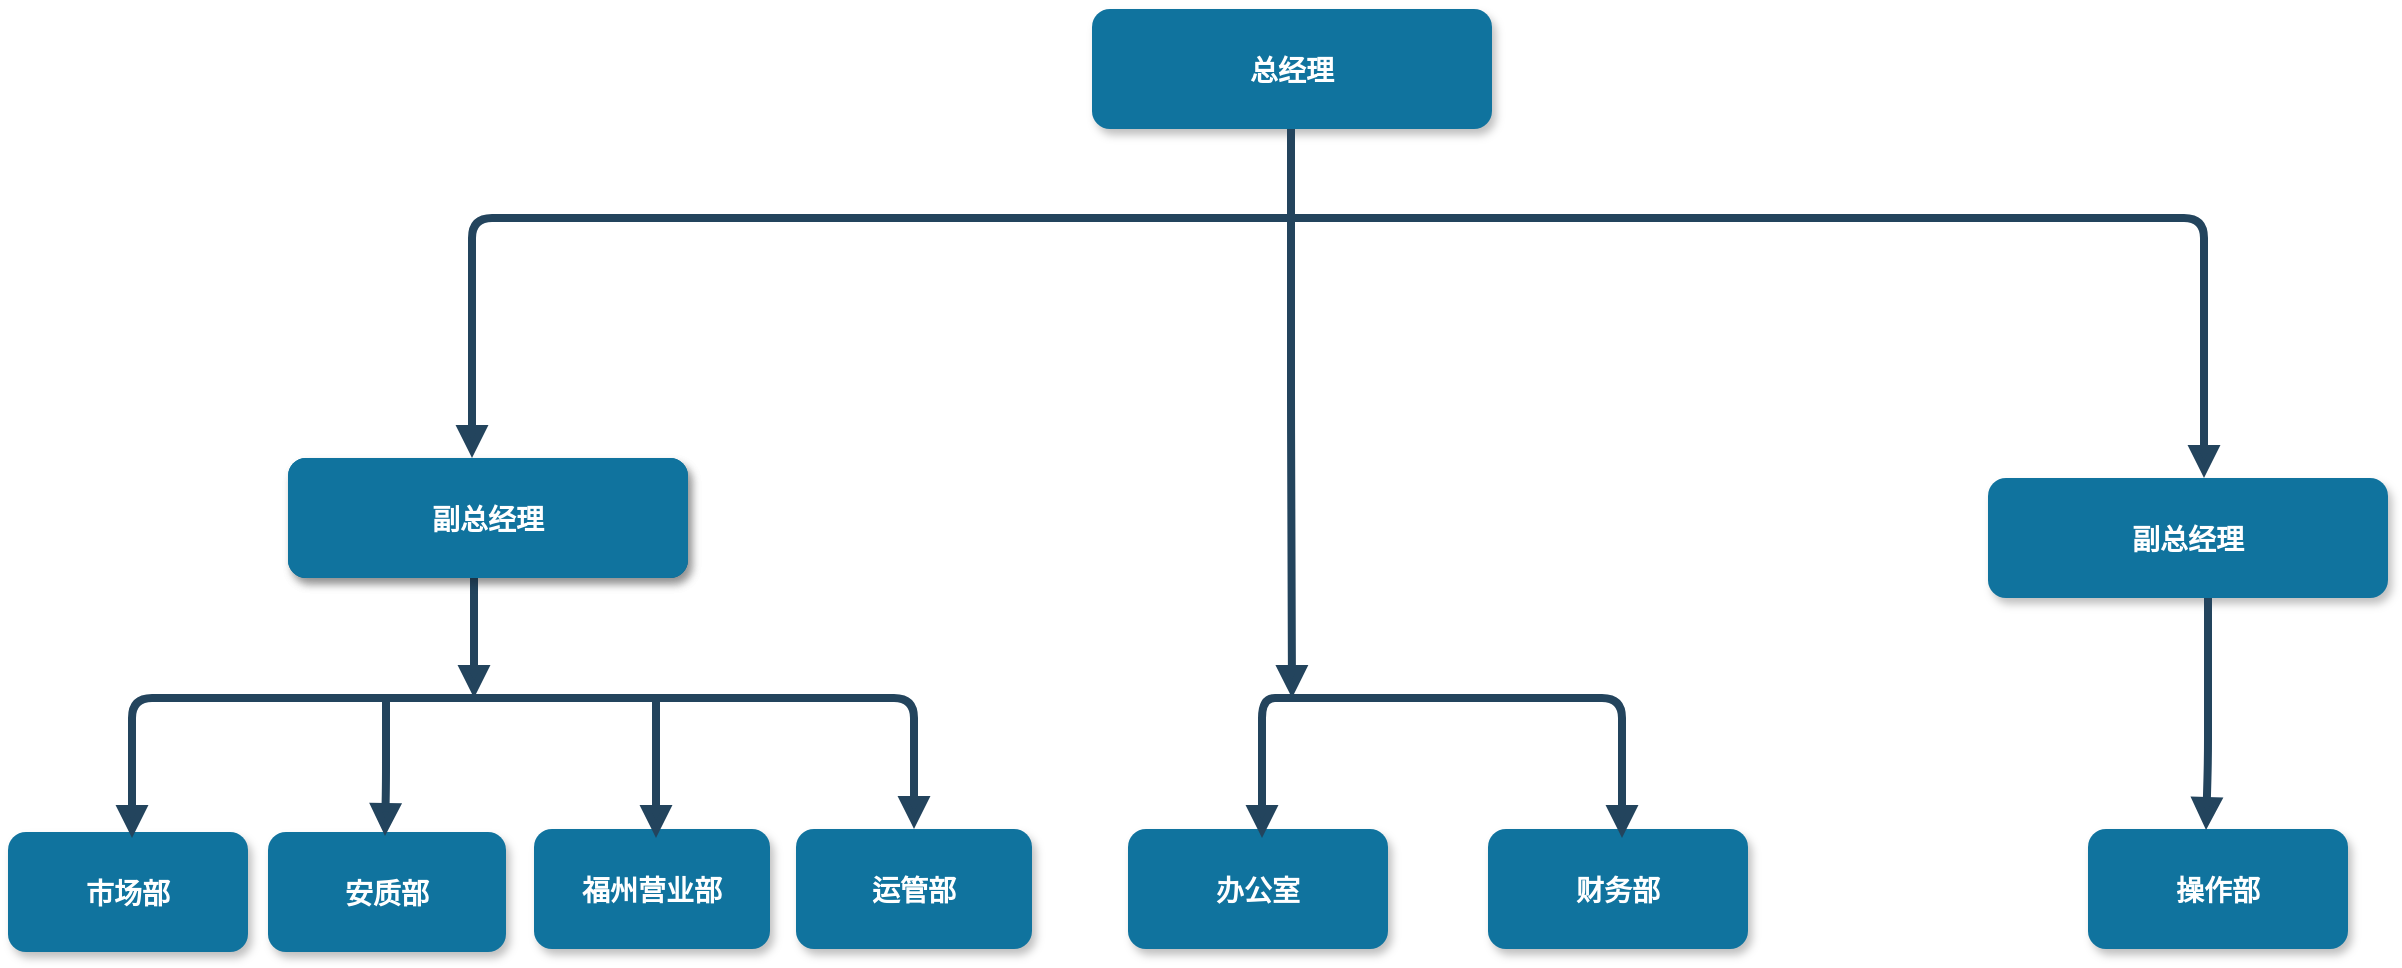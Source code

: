 <mxfile version="14.5.4" type="github">
  <diagram name="Page-1" id="97916047-d0de-89f5-080d-49f4d83e522f">
    <mxGraphModel dx="1422" dy="762" grid="1" gridSize="10" guides="1" tooltips="1" connect="1" arrows="1" fold="1" page="1" pageScale="1.5" pageWidth="1169" pageHeight="827" background="#ffffff" math="0" shadow="0">
      <root>
        <mxCell id="0" />
        <mxCell id="1" parent="0" />
        <mxCell id="2" value="总经理" style="rounded=1;fillColor=#10739E;strokeColor=none;shadow=1;gradientColor=none;fontStyle=1;fontColor=#FFFFFF;fontSize=14;" parent="1" vertex="1">
          <mxGeometry x="712" y="205.5" width="200" height="60" as="geometry" />
        </mxCell>
        <mxCell id="4" value="副总经理" style="rounded=1;fillColor=#10739E;strokeColor=none;shadow=1;gradientColor=none;fontStyle=1;fontColor=#FFFFFF;fontSize=14;" parent="1" vertex="1">
          <mxGeometry x="310" y="430" width="200" height="60" as="geometry" />
        </mxCell>
        <mxCell id="7" value="副总经理" style="rounded=1;fillColor=#10739E;strokeColor=none;shadow=1;gradientColor=none;fontStyle=1;fontColor=#FFFFFF;fontSize=14;" parent="1" vertex="1">
          <mxGeometry x="1160" y="440" width="200" height="60" as="geometry" />
        </mxCell>
        <mxCell id="8" value="市场部" style="rounded=1;fillColor=#10739E;strokeColor=none;shadow=1;gradientColor=none;fontStyle=1;fontColor=#FFFFFF;fontSize=14;" parent="1" vertex="1">
          <mxGeometry x="170" y="617" width="120" height="60" as="geometry" />
        </mxCell>
        <mxCell id="9" value="安质部" style="rounded=1;fillColor=#10739E;strokeColor=none;shadow=1;gradientColor=none;fontStyle=1;fontColor=#FFFFFF;fontSize=14;" parent="1" vertex="1">
          <mxGeometry x="300" y="617" width="119" height="60" as="geometry" />
        </mxCell>
        <mxCell id="13" value="运管部" style="rounded=1;fillColor=#10739E;strokeColor=none;shadow=1;gradientColor=none;fontStyle=1;fontColor=#FFFFFF;fontSize=14;" parent="1" vertex="1">
          <mxGeometry x="564" y="615.5" width="118" height="60" as="geometry" />
        </mxCell>
        <mxCell id="14" value="福州营业部" style="rounded=1;fillColor=#10739E;strokeColor=none;shadow=1;gradientColor=none;fontStyle=1;fontColor=#FFFFFF;fontSize=14;" parent="1" vertex="1">
          <mxGeometry x="433" y="615.5" width="118" height="60" as="geometry" />
        </mxCell>
        <mxCell id="18" value="办公室" style="rounded=1;fillColor=#10739E;strokeColor=none;shadow=1;gradientColor=none;fontStyle=1;fontColor=#FFFFFF;fontSize=14;" parent="1" vertex="1">
          <mxGeometry x="730" y="615.5" width="130" height="60" as="geometry" />
        </mxCell>
        <mxCell id="21" value="财务部" style="rounded=1;fillColor=#10739E;strokeColor=none;shadow=1;gradientColor=none;fontStyle=1;fontColor=#FFFFFF;fontSize=14;" parent="1" vertex="1">
          <mxGeometry x="910" y="615.5" width="130" height="60" as="geometry" />
        </mxCell>
        <mxCell id="23" value="操作部" style="rounded=1;fillColor=#10739E;strokeColor=none;shadow=1;gradientColor=none;fontStyle=1;fontColor=#FFFFFF;fontSize=14;" parent="1" vertex="1">
          <mxGeometry x="1210" y="615.5" width="130" height="60" as="geometry" />
        </mxCell>
        <mxCell id="31" value="" style="edgeStyle=elbowEdgeStyle;elbow=vertical;strokeWidth=4;endArrow=block;endFill=1;fontStyle=1;strokeColor=#23445D;" parent="1" edge="1">
          <mxGeometry x="22" y="165.5" width="100" height="100" as="geometry">
            <mxPoint x="772" y="310" as="sourcePoint" />
            <mxPoint x="402" y="430" as="targetPoint" />
            <Array as="points">
              <mxPoint x="710" y="310" />
              <mxPoint x="772" y="340" />
            </Array>
          </mxGeometry>
        </mxCell>
        <mxCell id="34" value="" style="edgeStyle=elbowEdgeStyle;elbow=vertical;strokeWidth=4;endArrow=block;endFill=1;fontStyle=1;strokeColor=#23445D;" parent="1" edge="1">
          <mxGeometry x="-46" y="165.5" width="100" height="100" as="geometry">
            <mxPoint x="400" y="550" as="sourcePoint" />
            <mxPoint x="232" y="620" as="targetPoint" />
            <Array as="points">
              <mxPoint x="232" y="550" />
              <mxPoint x="242" y="556" />
              <mxPoint x="484" y="555.5" />
            </Array>
          </mxGeometry>
        </mxCell>
        <mxCell id="37" value="" style="edgeStyle=elbowEdgeStyle;elbow=vertical;strokeWidth=4;endArrow=block;endFill=1;fontStyle=1;strokeColor=#23445D;" parent="1" edge="1">
          <mxGeometry x="-70" y="175.5" width="100" height="100" as="geometry">
            <mxPoint x="770" y="310" as="sourcePoint" />
            <mxPoint x="1268" y="440" as="targetPoint" />
            <Array as="points">
              <mxPoint x="1020" y="310" />
              <mxPoint x="880" y="565.5" />
            </Array>
          </mxGeometry>
        </mxCell>
        <mxCell id="38" value="" style="edgeStyle=elbowEdgeStyle;elbow=vertical;strokeWidth=4;endArrow=block;endFill=1;fontStyle=1;strokeColor=#23445D;entryX=0.5;entryY=0;entryDx=0;entryDy=0;" parent="1" edge="1">
          <mxGeometry x="55" y="167.5" width="100" height="100" as="geometry">
            <mxPoint x="359" y="552" as="sourcePoint" />
            <mxPoint x="358.5" y="619" as="targetPoint" />
            <Array as="points">
              <mxPoint x="383" y="592" />
              <mxPoint x="333" y="572" />
            </Array>
          </mxGeometry>
        </mxCell>
        <mxCell id="39" value="" style="edgeStyle=elbowEdgeStyle;elbow=vertical;strokeWidth=4;endArrow=block;endFill=1;fontStyle=1;strokeColor=#23445D;" parent="1" target="13" edge="1">
          <mxGeometry x="-6" y="175.5" width="100" height="100" as="geometry">
            <mxPoint x="400" y="550" as="sourcePoint" />
            <mxPoint x="582" y="620" as="targetPoint" />
            <Array as="points">
              <mxPoint x="462" y="550" />
            </Array>
          </mxGeometry>
        </mxCell>
        <mxCell id="40" value="" style="edgeStyle=elbowEdgeStyle;elbow=vertical;strokeWidth=4;endArrow=block;endFill=1;fontStyle=1;strokeColor=#23445D;" parent="1" edge="1">
          <mxGeometry x="55" y="185.5" width="100" height="100" as="geometry">
            <mxPoint x="403" y="490" as="sourcePoint" />
            <mxPoint x="403" y="550" as="targetPoint" />
            <Array as="points">
              <mxPoint x="403" y="540" />
              <mxPoint x="403" y="820" />
            </Array>
          </mxGeometry>
        </mxCell>
        <mxCell id="43" value="" style="edgeStyle=elbowEdgeStyle;elbow=vertical;strokeWidth=4;endArrow=block;endFill=1;fontStyle=1;strokeColor=#23445D;" parent="1" edge="1">
          <mxGeometry x="56" y="175.5" width="100" height="100" as="geometry">
            <mxPoint x="494" y="550" as="sourcePoint" />
            <mxPoint x="494" y="620" as="targetPoint" />
          </mxGeometry>
        </mxCell>
        <mxCell id="49" value="" style="edgeStyle=elbowEdgeStyle;elbow=vertical;strokeWidth=4;endArrow=block;endFill=1;fontStyle=1;strokeColor=#23445D;" parent="1" edge="1">
          <mxGeometry x="129" y="-94.5" width="100" height="100" as="geometry">
            <mxPoint x="810" y="550" as="sourcePoint" />
            <mxPoint x="977" y="620" as="targetPoint" />
            <Array as="points">
              <mxPoint x="900" y="550" />
              <mxPoint x="1037" y="270" />
            </Array>
          </mxGeometry>
        </mxCell>
        <mxCell id="55" value="" style="edgeStyle=elbowEdgeStyle;elbow=vertical;strokeWidth=4;endArrow=block;endFill=1;fontStyle=1;strokeColor=#23445D;" parent="1" edge="1">
          <mxGeometry x="33.5" y="163" width="100" height="100" as="geometry">
            <mxPoint x="811.5" y="265.5" as="sourcePoint" />
            <mxPoint x="812" y="550" as="targetPoint" />
            <Array as="points">
              <mxPoint x="821.5" y="407.5" />
              <mxPoint x="801.5" y="357.5" />
              <mxPoint x="831.5" y="387.5" />
              <mxPoint x="953.5" y="553" />
            </Array>
          </mxGeometry>
        </mxCell>
        <mxCell id="_d8fazbdWFJTLvXaerwP-55" value="" style="edgeStyle=elbowEdgeStyle;elbow=vertical;strokeWidth=4;endArrow=block;endFill=1;fontStyle=1;strokeColor=#23445D;entryX=0.454;entryY=0.008;entryDx=0;entryDy=0;entryPerimeter=0;" edge="1" parent="1" target="23">
          <mxGeometry x="351.5" y="25.5" width="100" height="100" as="geometry">
            <mxPoint x="1270" y="500" as="sourcePoint" />
            <mxPoint x="1270" y="610" as="targetPoint" />
            <Array as="points">
              <mxPoint x="1275" y="580" />
              <mxPoint x="1269.5" y="500" />
            </Array>
          </mxGeometry>
        </mxCell>
        <mxCell id="_d8fazbdWFJTLvXaerwP-59" value="" style="edgeStyle=elbowEdgeStyle;elbow=vertical;strokeWidth=4;endArrow=block;endFill=1;fontStyle=1;strokeColor=#23445D;" edge="1" parent="1">
          <mxGeometry x="-51" y="-94.5" width="100" height="100" as="geometry">
            <mxPoint x="810" y="550" as="sourcePoint" />
            <mxPoint x="797" y="620" as="targetPoint" />
            <Array as="points">
              <mxPoint x="797" y="550" />
              <mxPoint x="857" y="270" />
            </Array>
          </mxGeometry>
        </mxCell>
        <mxCell id="_d8fazbdWFJTLvXaerwP-60" value="副总经理" style="rounded=1;fillColor=#10739E;strokeColor=none;shadow=1;gradientColor=none;fontStyle=1;fontColor=#FFFFFF;fontSize=14;" vertex="1" parent="1">
          <mxGeometry x="310" y="430" width="200" height="60" as="geometry" />
        </mxCell>
      </root>
    </mxGraphModel>
  </diagram>
</mxfile>

